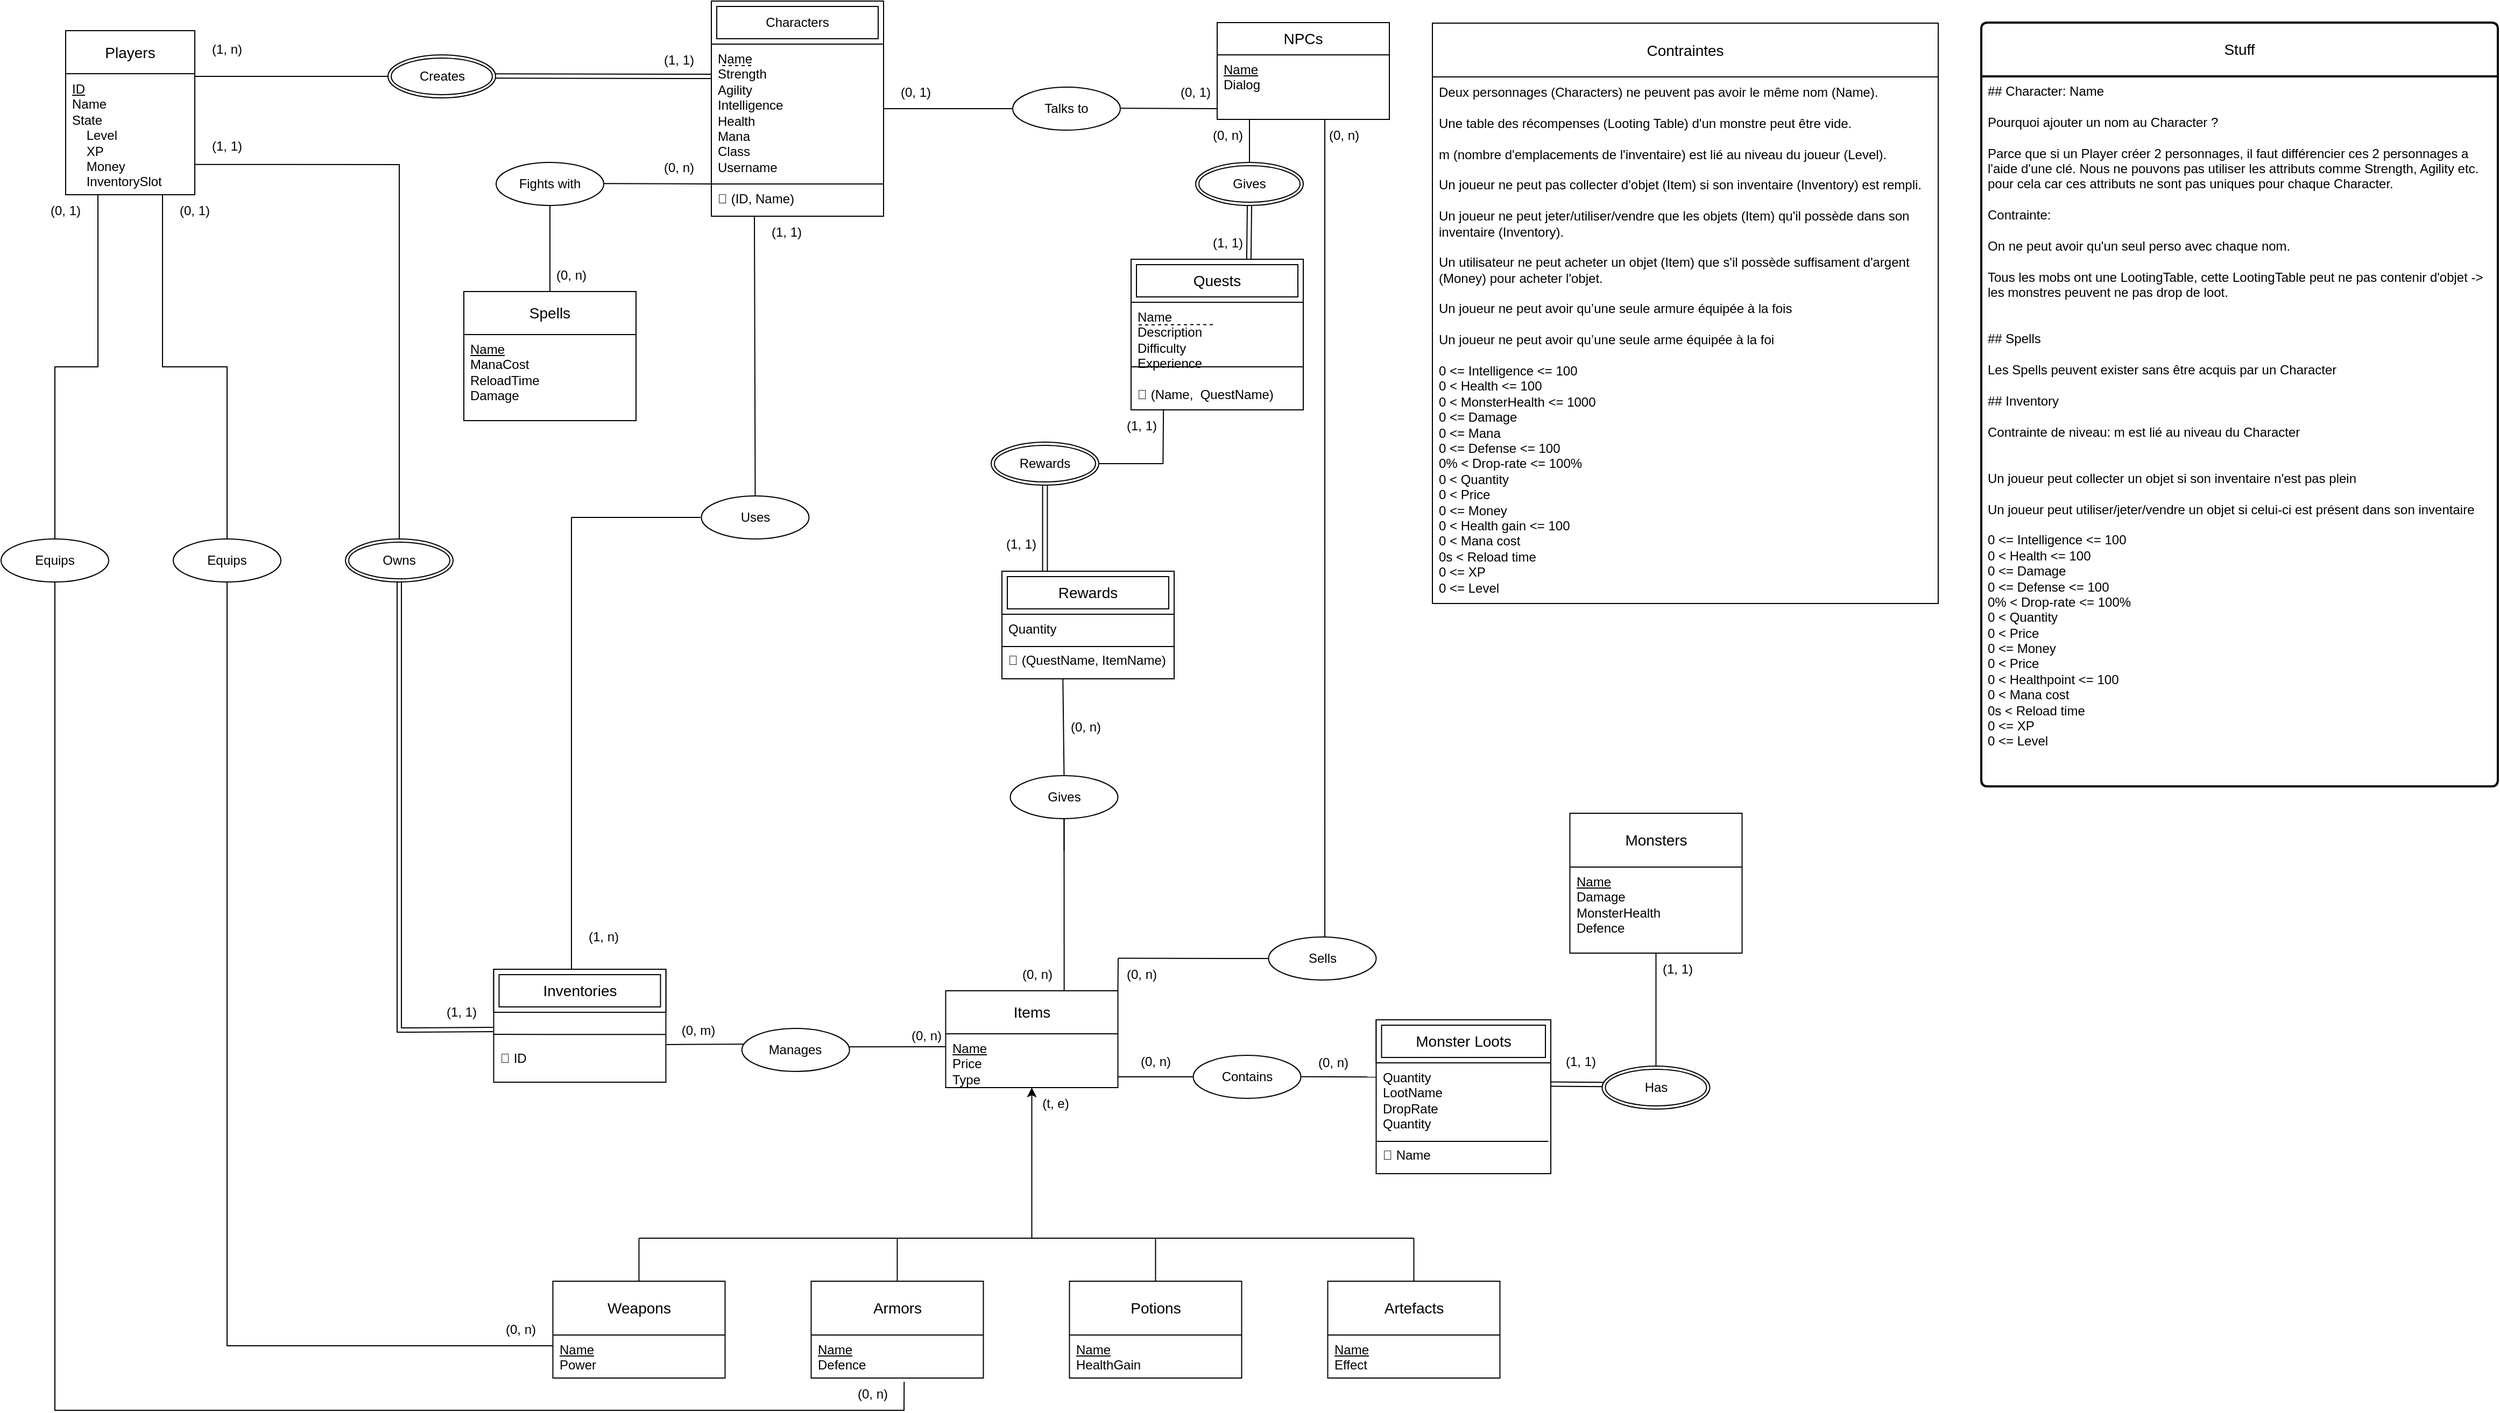 <mxfile version="27.0.6">
  <diagram name="Page-1" id="gmYhZgUs5iD5eJfG_b85">
    <mxGraphModel dx="1750" dy="423" grid="1" gridSize="10" guides="1" tooltips="1" connect="1" arrows="1" fold="1" page="1" pageScale="1" pageWidth="850" pageHeight="1100" math="0" shadow="0">
      <root>
        <mxCell id="0" />
        <mxCell id="1" parent="0" />
        <mxCell id="PnlVqJtPfhtR3vDDbLsD-97" value="" style="swimlane;childLayout=stackLayout;horizontal=1;startSize=0;horizontalStack=0;rounded=0;fontSize=14;fontStyle=0;strokeWidth=1;resizeParent=0;resizeLast=1;shadow=0;dashed=0;align=center;arcSize=4;whiteSpace=wrap;html=1;labelBackgroundColor=none;" parent="1" vertex="1">
          <mxGeometry x="210" y="260" width="160" height="140" as="geometry" />
        </mxCell>
        <mxCell id="RgGpu6aQiDU8sXOfKO7h-6" value="&lt;span style=&quot;font-size: 14px;&quot;&gt;Quests&lt;/span&gt;" style="shape=ext;margin=3;double=1;whiteSpace=wrap;html=1;align=center;labelBackgroundColor=none;" parent="PnlVqJtPfhtR3vDDbLsD-97" vertex="1">
          <mxGeometry width="160" height="40" as="geometry" />
        </mxCell>
        <mxCell id="T0GjzuPxUQXK1XWp5vqH-103" value="" style="endArrow=none;html=1;rounded=0;labelBackgroundColor=none;fontColor=default;" parent="PnlVqJtPfhtR3vDDbLsD-97" edge="1">
          <mxGeometry width="50" height="50" relative="1" as="geometry">
            <mxPoint x="160" y="100" as="sourcePoint" />
            <mxPoint y="100" as="targetPoint" />
          </mxGeometry>
        </mxCell>
        <mxCell id="5OklQFgsDR4nSBkf5qA2-148" value="" style="endArrow=none;dashed=1;html=1;rounded=0;" parent="PnlVqJtPfhtR3vDDbLsD-97" edge="1">
          <mxGeometry width="50" height="50" relative="1" as="geometry">
            <mxPoint x="76" y="60.72" as="sourcePoint" />
            <mxPoint x="6" y="61" as="targetPoint" />
          </mxGeometry>
        </mxCell>
        <mxCell id="PnlVqJtPfhtR3vDDbLsD-98" value="Name&lt;br&gt;&lt;div&gt;Description&lt;/div&gt;&lt;div&gt;Difficulty&lt;/div&gt;&lt;div&gt;Experience&lt;/div&gt;&lt;div&gt;&lt;br&gt;&lt;/div&gt;&lt;div&gt;🔑 (Name,&amp;nbsp; Quest&lt;span style=&quot;background-color: transparent; color: light-dark(rgb(0, 0, 0), rgb(255, 255, 255));&quot;&gt;Name)&lt;/span&gt;&lt;/div&gt;" style="align=left;strokeColor=none;fillColor=none;spacingLeft=4;fontSize=12;verticalAlign=top;resizable=0;rotatable=0;part=1;html=1;labelBackgroundColor=none;" parent="PnlVqJtPfhtR3vDDbLsD-97" vertex="1">
          <mxGeometry y="40" width="160" height="100" as="geometry" />
        </mxCell>
        <mxCell id="PnlVqJtPfhtR3vDDbLsD-72" value="Players" style="swimlane;childLayout=stackLayout;horizontal=1;startSize=40;horizontalStack=0;rounded=0;fontSize=14;fontStyle=0;strokeWidth=1;resizeParent=0;resizeLast=1;shadow=0;dashed=0;align=center;arcSize=4;whiteSpace=wrap;html=1;labelBackgroundColor=none;" parent="1" vertex="1">
          <mxGeometry x="-780" y="47.5" width="120" height="152.5" as="geometry" />
        </mxCell>
        <mxCell id="PnlVqJtPfhtR3vDDbLsD-73" value="&lt;u&gt;ID&lt;/u&gt;&lt;div&gt;Name&lt;/div&gt;&lt;div&gt;State&lt;/div&gt;&lt;div&gt;&amp;nbsp;&amp;nbsp;&amp;nbsp; Level&lt;br&gt;&lt;/div&gt;&lt;div&gt;&amp;nbsp;&amp;nbsp;&amp;nbsp; XP&lt;/div&gt;&lt;div&gt;&amp;nbsp;&amp;nbsp;&amp;nbsp; M&lt;span style=&quot;background-color: transparent; color: light-dark(rgb(0, 0, 0), rgb(255, 255, 255));&quot;&gt;oney&lt;/span&gt;&lt;/div&gt;&lt;div&gt;&lt;span style=&quot;background-color: transparent;&quot;&gt;&amp;nbsp; &amp;nbsp; InventorySlot&lt;/span&gt;&lt;/div&gt;" style="align=left;strokeColor=none;fillColor=none;spacingLeft=4;fontSize=12;verticalAlign=top;resizable=0;rotatable=0;part=1;html=1;labelBackgroundColor=none;" parent="PnlVqJtPfhtR3vDDbLsD-72" vertex="1">
          <mxGeometry y="40" width="120" height="112.5" as="geometry" />
        </mxCell>
        <mxCell id="PnlVqJtPfhtR3vDDbLsD-74" value="" style="swimlane;childLayout=stackLayout;horizontal=1;startSize=0;horizontalStack=0;rounded=1;fontSize=14;fontStyle=0;strokeWidth=1;resizeParent=0;resizeLast=1;shadow=0;dashed=0;align=center;arcSize=4;whiteSpace=wrap;html=1;labelBackgroundColor=none;" parent="1" vertex="1">
          <mxGeometry x="-180" y="20" width="160" height="200" as="geometry">
            <mxRectangle x="-180" y="40" width="130" height="50" as="alternateBounds" />
          </mxGeometry>
        </mxCell>
        <mxCell id="T0GjzuPxUQXK1XWp5vqH-15" value="Characters" style="shape=ext;margin=3;double=1;whiteSpace=wrap;html=1;align=center;strokeWidth=1;labelBackgroundColor=none;" parent="PnlVqJtPfhtR3vDDbLsD-74" vertex="1">
          <mxGeometry width="160" height="40" as="geometry" />
        </mxCell>
        <mxCell id="5OklQFgsDR4nSBkf5qA2-137" value="" style="endArrow=none;dashed=1;html=1;rounded=0;" parent="PnlVqJtPfhtR3vDDbLsD-74" edge="1">
          <mxGeometry width="50" height="50" relative="1" as="geometry">
            <mxPoint x="10" y="60" as="sourcePoint" />
            <mxPoint x="40" y="60" as="targetPoint" />
          </mxGeometry>
        </mxCell>
        <mxCell id="PnlVqJtPfhtR3vDDbLsD-75" value="&lt;div&gt;&lt;span&gt;Name&lt;/span&gt;&lt;/div&gt;Strength&lt;div&gt;Agility&lt;/div&gt;&lt;div&gt;Intelligence&lt;/div&gt;&lt;div&gt;Health&lt;/div&gt;&lt;div&gt;Mana&lt;/div&gt;&lt;div&gt;Class&lt;/div&gt;&lt;div&gt;Username&lt;/div&gt;&lt;div&gt;&lt;br&gt;&lt;/div&gt;&lt;div&gt;🔑 (ID, Name)&lt;/div&gt;" style="align=left;strokeColor=none;fillColor=none;spacingLeft=4;fontSize=12;verticalAlign=top;resizable=0;rotatable=0;part=1;html=1;labelBackgroundColor=none;" parent="PnlVqJtPfhtR3vDDbLsD-74" vertex="1">
          <mxGeometry y="40" width="160" height="160" as="geometry" />
        </mxCell>
        <mxCell id="T0GjzuPxUQXK1XWp5vqH-31" value="" style="endArrow=none;html=1;rounded=0;labelBackgroundColor=none;fontColor=default;" parent="PnlVqJtPfhtR3vDDbLsD-74" edge="1">
          <mxGeometry width="50" height="50" relative="1" as="geometry">
            <mxPoint x="160" y="170" as="sourcePoint" />
            <mxPoint y="170" as="targetPoint" />
            <Array as="points">
              <mxPoint x="80" y="170" />
            </Array>
          </mxGeometry>
        </mxCell>
        <mxCell id="PnlVqJtPfhtR3vDDbLsD-76" value="Items" style="swimlane;childLayout=stackLayout;horizontal=1;startSize=40;horizontalStack=0;rounded=0;fontSize=14;fontStyle=0;strokeWidth=1;resizeParent=0;resizeLast=1;shadow=0;dashed=0;align=center;arcSize=4;whiteSpace=wrap;html=1;labelBackgroundColor=none;" parent="1" vertex="1">
          <mxGeometry x="37.74" y="940" width="160" height="90" as="geometry" />
        </mxCell>
        <mxCell id="PnlVqJtPfhtR3vDDbLsD-77" value="&lt;u&gt;Name&lt;/u&gt;&lt;br&gt;&lt;div&gt;Price&lt;/div&gt;&lt;div&gt;Type&lt;/div&gt;" style="align=left;strokeColor=none;fillColor=none;spacingLeft=4;fontSize=12;verticalAlign=top;resizable=0;rotatable=0;part=1;html=1;labelBackgroundColor=none;" parent="PnlVqJtPfhtR3vDDbLsD-76" vertex="1">
          <mxGeometry y="40" width="160" height="50" as="geometry" />
        </mxCell>
        <mxCell id="PnlVqJtPfhtR3vDDbLsD-78" value="Weapons" style="swimlane;childLayout=stackLayout;horizontal=1;startSize=50;horizontalStack=0;rounded=0;fontSize=14;fontStyle=0;strokeWidth=1;resizeParent=0;resizeLast=1;shadow=0;dashed=0;align=center;arcSize=4;whiteSpace=wrap;html=1;labelBackgroundColor=none;" parent="1" vertex="1">
          <mxGeometry x="-327.26" y="1210" width="160" height="90" as="geometry" />
        </mxCell>
        <mxCell id="PnlVqJtPfhtR3vDDbLsD-79" value="&lt;div&gt;&lt;u&gt;Name&lt;/u&gt;&lt;/div&gt;Power" style="align=left;strokeColor=none;fillColor=none;spacingLeft=4;fontSize=12;verticalAlign=top;resizable=0;rotatable=0;part=1;html=1;labelBackgroundColor=none;" parent="PnlVqJtPfhtR3vDDbLsD-78" vertex="1">
          <mxGeometry y="50" width="160" height="40" as="geometry" />
        </mxCell>
        <mxCell id="PnlVqJtPfhtR3vDDbLsD-80" value="Armors" style="swimlane;childLayout=stackLayout;horizontal=1;startSize=50;horizontalStack=0;rounded=0;fontSize=14;fontStyle=0;strokeWidth=1;resizeParent=0;resizeLast=1;shadow=0;dashed=0;align=center;arcSize=4;whiteSpace=wrap;html=1;labelBackgroundColor=none;" parent="1" vertex="1">
          <mxGeometry x="-87.26" y="1210" width="160" height="90" as="geometry" />
        </mxCell>
        <mxCell id="PnlVqJtPfhtR3vDDbLsD-81" value="&lt;div&gt;&lt;u&gt;Name&lt;/u&gt;&lt;/div&gt;Defence" style="align=left;strokeColor=none;fillColor=none;spacingLeft=4;fontSize=12;verticalAlign=top;resizable=0;rotatable=0;part=1;html=1;labelBackgroundColor=none;" parent="PnlVqJtPfhtR3vDDbLsD-80" vertex="1">
          <mxGeometry y="50" width="160" height="40" as="geometry" />
        </mxCell>
        <mxCell id="PnlVqJtPfhtR3vDDbLsD-82" value="Potions" style="swimlane;childLayout=stackLayout;horizontal=1;startSize=50;horizontalStack=0;rounded=0;fontSize=14;fontStyle=0;strokeWidth=1;resizeParent=0;resizeLast=1;shadow=0;dashed=0;align=center;arcSize=4;whiteSpace=wrap;html=1;labelBackgroundColor=none;" parent="1" vertex="1">
          <mxGeometry x="152.74" y="1210" width="160" height="90" as="geometry" />
        </mxCell>
        <mxCell id="PnlVqJtPfhtR3vDDbLsD-83" value="&lt;div&gt;&lt;u&gt;Name&lt;/u&gt;&lt;/div&gt;&lt;div&gt;HealthGain&lt;/div&gt;" style="align=left;strokeColor=none;fillColor=none;spacingLeft=4;fontSize=12;verticalAlign=top;resizable=0;rotatable=0;part=1;html=1;labelBackgroundColor=none;" parent="PnlVqJtPfhtR3vDDbLsD-82" vertex="1">
          <mxGeometry y="50" width="160" height="40" as="geometry" />
        </mxCell>
        <mxCell id="PnlVqJtPfhtR3vDDbLsD-84" value="Artefacts" style="swimlane;childLayout=stackLayout;horizontal=1;startSize=50;horizontalStack=0;rounded=0;fontSize=14;fontStyle=0;strokeWidth=1;resizeParent=0;resizeLast=1;shadow=0;dashed=0;align=center;arcSize=4;whiteSpace=wrap;html=1;labelBackgroundColor=none;" parent="1" vertex="1">
          <mxGeometry x="392.74" y="1210" width="160" height="90" as="geometry" />
        </mxCell>
        <mxCell id="PnlVqJtPfhtR3vDDbLsD-85" value="&lt;div&gt;&lt;u&gt;Name&lt;/u&gt;&lt;/div&gt;Effect" style="align=left;strokeColor=none;fillColor=none;spacingLeft=4;fontSize=12;verticalAlign=top;resizable=0;rotatable=0;part=1;html=1;labelBackgroundColor=none;" parent="PnlVqJtPfhtR3vDDbLsD-84" vertex="1">
          <mxGeometry y="50" width="160" height="40" as="geometry" />
        </mxCell>
        <mxCell id="PnlVqJtPfhtR3vDDbLsD-86" value="" style="endArrow=none;html=1;rounded=0;exitX=0.5;exitY=0;exitDx=0;exitDy=0;labelBackgroundColor=none;fontColor=default;" parent="1" source="PnlVqJtPfhtR3vDDbLsD-80" edge="1">
          <mxGeometry width="50" height="50" relative="1" as="geometry">
            <mxPoint x="-47.26" y="1190" as="sourcePoint" />
            <mxPoint x="-7.26" y="1170" as="targetPoint" />
          </mxGeometry>
        </mxCell>
        <mxCell id="PnlVqJtPfhtR3vDDbLsD-87" value="" style="endArrow=none;html=1;rounded=0;exitX=0.5;exitY=0;exitDx=0;exitDy=0;labelBackgroundColor=none;fontColor=default;" parent="1" source="PnlVqJtPfhtR3vDDbLsD-82" edge="1">
          <mxGeometry width="50" height="50" relative="1" as="geometry">
            <mxPoint x="212.74" y="1130" as="sourcePoint" />
            <mxPoint x="232.74" y="1170" as="targetPoint" />
          </mxGeometry>
        </mxCell>
        <mxCell id="PnlVqJtPfhtR3vDDbLsD-88" value="" style="endArrow=none;html=1;rounded=0;exitX=0.5;exitY=0;exitDx=0;exitDy=0;labelBackgroundColor=none;fontColor=default;" parent="1" source="PnlVqJtPfhtR3vDDbLsD-84" edge="1">
          <mxGeometry width="50" height="50" relative="1" as="geometry">
            <mxPoint x="212.74" y="1130" as="sourcePoint" />
            <mxPoint x="472.74" y="1170" as="targetPoint" />
          </mxGeometry>
        </mxCell>
        <mxCell id="PnlVqJtPfhtR3vDDbLsD-89" value="" style="endArrow=none;html=1;rounded=0;exitX=0.5;exitY=0;exitDx=0;exitDy=0;labelBackgroundColor=none;fontColor=default;" parent="1" source="PnlVqJtPfhtR3vDDbLsD-78" edge="1">
          <mxGeometry width="50" height="50" relative="1" as="geometry">
            <mxPoint x="212.74" y="1130" as="sourcePoint" />
            <mxPoint x="-247.26" y="1170" as="targetPoint" />
          </mxGeometry>
        </mxCell>
        <mxCell id="PnlVqJtPfhtR3vDDbLsD-90" value="" style="endArrow=none;html=1;rounded=0;labelBackgroundColor=none;fontColor=default;" parent="1" edge="1">
          <mxGeometry width="50" height="50" relative="1" as="geometry">
            <mxPoint x="-247.26" y="1170" as="sourcePoint" />
            <mxPoint x="472.74" y="1170" as="targetPoint" />
          </mxGeometry>
        </mxCell>
        <mxCell id="PnlVqJtPfhtR3vDDbLsD-91" value="" style="endArrow=classic;html=1;rounded=0;endFill=1;labelBackgroundColor=none;fontColor=default;entryX=0.5;entryY=1;entryDx=0;entryDy=0;" parent="1" target="PnlVqJtPfhtR3vDDbLsD-77" edge="1">
          <mxGeometry width="50" height="50" relative="1" as="geometry">
            <mxPoint x="117.74" y="1170" as="sourcePoint" />
            <mxPoint x="112.74" y="1070" as="targetPoint" />
          </mxGeometry>
        </mxCell>
        <mxCell id="PnlVqJtPfhtR3vDDbLsD-92" value="(t, e)" style="text;html=1;align=center;verticalAlign=middle;whiteSpace=wrap;rounded=0;labelBackgroundColor=none;" parent="1" vertex="1">
          <mxGeometry x="110" y="1030" width="60" height="30" as="geometry" />
        </mxCell>
        <mxCell id="PnlVqJtPfhtR3vDDbLsD-93" value="&lt;div&gt;Monsters&lt;/div&gt;" style="swimlane;childLayout=stackLayout;horizontal=1;startSize=50;horizontalStack=0;rounded=0;fontSize=14;fontStyle=0;strokeWidth=1;resizeParent=0;resizeLast=1;shadow=0;dashed=0;align=center;arcSize=4;whiteSpace=wrap;html=1;labelBackgroundColor=none;" parent="1" vertex="1">
          <mxGeometry x="617.74" y="775" width="160" height="130" as="geometry" />
        </mxCell>
        <mxCell id="PnlVqJtPfhtR3vDDbLsD-94" value="&lt;div&gt;&lt;u&gt;Name&lt;/u&gt;&lt;/div&gt;Damage&lt;div&gt;MonsterHealth&lt;/div&gt;&lt;div&gt;Defence&lt;/div&gt;" style="align=left;strokeColor=none;fillColor=none;spacingLeft=4;fontSize=12;verticalAlign=top;resizable=0;rotatable=0;part=1;html=1;labelBackgroundColor=none;" parent="PnlVqJtPfhtR3vDDbLsD-93" vertex="1">
          <mxGeometry y="50" width="160" height="80" as="geometry" />
        </mxCell>
        <mxCell id="PnlVqJtPfhtR3vDDbLsD-95" value="" style="swimlane;childLayout=stackLayout;horizontal=1;startSize=0;horizontalStack=0;rounded=0;fontSize=14;fontStyle=0;strokeWidth=1;resizeParent=0;resizeLast=1;shadow=0;dashed=0;align=center;arcSize=4;whiteSpace=wrap;html=1;labelBackgroundColor=none;" parent="1" vertex="1">
          <mxGeometry x="437.74" y="967" width="162.26" height="143" as="geometry" />
        </mxCell>
        <mxCell id="T0GjzuPxUQXK1XWp5vqH-45" value="&lt;span style=&quot;font-size: 14px;&quot;&gt;Monster Loots&lt;/span&gt;" style="shape=ext;margin=3;double=1;whiteSpace=wrap;html=1;align=center;labelBackgroundColor=none;" parent="PnlVqJtPfhtR3vDDbLsD-95" vertex="1">
          <mxGeometry width="162.26" height="40" as="geometry" />
        </mxCell>
        <mxCell id="PnlVqJtPfhtR3vDDbLsD-96" value="&lt;div&gt;&lt;span style=&quot;background-color: transparent; color: light-dark(rgb(0, 0, 0), rgb(255, 255, 255));&quot;&gt;Quantity&lt;/span&gt;&lt;/div&gt;&lt;div&gt;&lt;span style=&quot;background-color: transparent; color: light-dark(rgb(0, 0, 0), rgb(255, 255, 255));&quot;&gt;LootName&lt;/span&gt;&lt;/div&gt;&lt;div&gt;DropRate&lt;/div&gt;&lt;div&gt;Quantity&lt;/div&gt;&lt;div&gt;&lt;br&gt;&lt;/div&gt;&lt;div&gt;&lt;div&gt;🔑 Name&lt;/div&gt;&lt;div&gt;&lt;br&gt;&lt;/div&gt;&lt;/div&gt;" style="align=left;strokeColor=none;fillColor=none;spacingLeft=4;fontSize=12;verticalAlign=top;resizable=0;rotatable=0;part=1;html=1;strokeWidth=1;labelBackgroundColor=none;" parent="PnlVqJtPfhtR3vDDbLsD-95" vertex="1">
          <mxGeometry y="40" width="162.26" height="103" as="geometry" />
        </mxCell>
        <mxCell id="T0GjzuPxUQXK1XWp5vqH-49" value="" style="endArrow=none;html=1;rounded=0;exitX=0;exitY=0.5;exitDx=0;exitDy=0;entryX=1;entryY=0.5;entryDx=0;entryDy=0;labelBackgroundColor=none;fontColor=default;" parent="PnlVqJtPfhtR3vDDbLsD-95" edge="1">
          <mxGeometry width="50" height="50" relative="1" as="geometry">
            <mxPoint y="113" as="sourcePoint" />
            <mxPoint x="160" y="113" as="targetPoint" />
          </mxGeometry>
        </mxCell>
        <mxCell id="PnlVqJtPfhtR3vDDbLsD-99" value="&lt;div&gt;Spells&lt;/div&gt;" style="swimlane;childLayout=stackLayout;horizontal=1;startSize=40;horizontalStack=0;rounded=0;fontSize=14;fontStyle=0;strokeWidth=1;resizeParent=0;resizeLast=1;shadow=0;dashed=0;align=center;arcSize=6;whiteSpace=wrap;html=1;labelBackgroundColor=none;" parent="1" vertex="1">
          <mxGeometry x="-410" y="290" width="160" height="120" as="geometry" />
        </mxCell>
        <mxCell id="PnlVqJtPfhtR3vDDbLsD-100" value="&lt;div&gt;&lt;u&gt;Name&lt;/u&gt;&lt;/div&gt;ManaCost&lt;div&gt;ReloadTime&lt;/div&gt;&lt;div&gt;Damage&lt;/div&gt;" style="align=left;strokeColor=none;fillColor=none;spacingLeft=4;fontSize=12;verticalAlign=top;resizable=0;rotatable=0;part=1;html=1;labelBackgroundColor=none;" parent="PnlVqJtPfhtR3vDDbLsD-99" vertex="1">
          <mxGeometry y="40" width="160" height="80" as="geometry" />
        </mxCell>
        <mxCell id="PnlVqJtPfhtR3vDDbLsD-101" value="NPCs" style="swimlane;childLayout=stackLayout;horizontal=1;startSize=30;horizontalStack=0;rounded=0;fontSize=14;fontStyle=0;strokeWidth=1;resizeParent=0;resizeLast=1;shadow=0;dashed=0;align=center;arcSize=4;whiteSpace=wrap;html=1;labelBackgroundColor=none;" parent="1" vertex="1">
          <mxGeometry x="290" y="40" width="160" height="90" as="geometry" />
        </mxCell>
        <mxCell id="PnlVqJtPfhtR3vDDbLsD-102" value="&lt;div&gt;&lt;u&gt;Name&lt;/u&gt;&lt;/div&gt;&lt;div&gt;Dialog&lt;/div&gt;" style="align=left;strokeColor=none;fillColor=none;spacingLeft=4;fontSize=12;verticalAlign=top;resizable=0;rotatable=0;part=1;html=1;labelBackgroundColor=none;" parent="PnlVqJtPfhtR3vDDbLsD-101" vertex="1">
          <mxGeometry y="30" width="160" height="60" as="geometry" />
        </mxCell>
        <mxCell id="PnlVqJtPfhtR3vDDbLsD-105" value="&lt;div&gt;(1, n)&lt;/div&gt;" style="text;html=1;align=center;verticalAlign=middle;whiteSpace=wrap;rounded=0;labelBackgroundColor=none;" parent="1" vertex="1">
          <mxGeometry x="-660" y="50" width="60" height="30" as="geometry" />
        </mxCell>
        <mxCell id="PnlVqJtPfhtR3vDDbLsD-106" value="(1, 1)" style="text;html=1;align=center;verticalAlign=middle;whiteSpace=wrap;rounded=0;labelBackgroundColor=none;" parent="1" vertex="1">
          <mxGeometry x="-240" y="60" width="60" height="30" as="geometry" />
        </mxCell>
        <mxCell id="PnlVqJtPfhtR3vDDbLsD-112" value="Sells" style="ellipse;whiteSpace=wrap;html=1;align=center;labelBackgroundColor=none;" parent="1" vertex="1">
          <mxGeometry x="337.74" y="890" width="100" height="40" as="geometry" />
        </mxCell>
        <mxCell id="PnlVqJtPfhtR3vDDbLsD-113" value="" style="endArrow=none;html=1;rounded=0;labelBackgroundColor=none;fontColor=default;exitX=0.523;exitY=0;exitDx=0;exitDy=0;exitPerimeter=0;" parent="1" source="PnlVqJtPfhtR3vDDbLsD-112" edge="1">
          <mxGeometry width="50" height="50" relative="1" as="geometry">
            <mxPoint x="390" y="880" as="sourcePoint" />
            <mxPoint x="390" y="130" as="targetPoint" />
          </mxGeometry>
        </mxCell>
        <mxCell id="PnlVqJtPfhtR3vDDbLsD-114" value="" style="endArrow=none;html=1;rounded=0;exitX=0;exitY=0.5;exitDx=0;exitDy=0;labelBackgroundColor=none;fontColor=default;entryX=0.132;entryY=-0.007;entryDx=0;entryDy=0;entryPerimeter=0;" parent="1" source="PnlVqJtPfhtR3vDDbLsD-112" target="PnlVqJtPfhtR3vDDbLsD-117" edge="1">
          <mxGeometry width="50" height="50" relative="1" as="geometry">
            <mxPoint x="-12.26" y="700" as="sourcePoint" />
            <mxPoint x="200" y="910" as="targetPoint" />
          </mxGeometry>
        </mxCell>
        <mxCell id="PnlVqJtPfhtR3vDDbLsD-116" value="(0, n)" style="text;html=1;align=center;verticalAlign=middle;whiteSpace=wrap;rounded=0;labelBackgroundColor=none;" parent="1" vertex="1">
          <mxGeometry x="377.74" y="130" width="60" height="30" as="geometry" />
        </mxCell>
        <mxCell id="PnlVqJtPfhtR3vDDbLsD-117" value="(0, n)" style="text;html=1;align=center;verticalAlign=middle;whiteSpace=wrap;rounded=0;labelBackgroundColor=none;rotation=0;" parent="1" vertex="1">
          <mxGeometry x="190" y="910" width="60" height="30" as="geometry" />
        </mxCell>
        <mxCell id="PnlVqJtPfhtR3vDDbLsD-118" value="Talks to" style="ellipse;whiteSpace=wrap;html=1;align=center;labelBackgroundColor=none;" parent="1" vertex="1">
          <mxGeometry x="100" y="100" width="100" height="40" as="geometry" />
        </mxCell>
        <mxCell id="PnlVqJtPfhtR3vDDbLsD-119" value="" style="endArrow=none;html=1;rounded=0;entryX=0;entryY=0.5;entryDx=0;entryDy=0;labelBackgroundColor=none;fontColor=default;" parent="1" target="PnlVqJtPfhtR3vDDbLsD-118" edge="1">
          <mxGeometry width="50" height="50" relative="1" as="geometry">
            <mxPoint x="-20" y="120" as="sourcePoint" />
            <mxPoint x="40" y="350" as="targetPoint" />
          </mxGeometry>
        </mxCell>
        <mxCell id="PnlVqJtPfhtR3vDDbLsD-120" value="" style="endArrow=none;html=1;rounded=0;exitX=1;exitY=0.5;exitDx=0;exitDy=0;labelBackgroundColor=none;fontColor=default;" parent="1" edge="1">
          <mxGeometry width="50" height="50" relative="1" as="geometry">
            <mxPoint x="200" y="119.6" as="sourcePoint" />
            <mxPoint x="290" y="120" as="targetPoint" />
          </mxGeometry>
        </mxCell>
        <mxCell id="PnlVqJtPfhtR3vDDbLsD-121" value="(0, 1)" style="text;html=1;align=center;verticalAlign=middle;whiteSpace=wrap;rounded=0;labelBackgroundColor=none;" parent="1" vertex="1">
          <mxGeometry x="-20" y="90" width="60" height="30" as="geometry" />
        </mxCell>
        <mxCell id="PnlVqJtPfhtR3vDDbLsD-122" value="(0, 1)" style="text;html=1;align=center;verticalAlign=middle;whiteSpace=wrap;rounded=0;labelBackgroundColor=none;" parent="1" vertex="1">
          <mxGeometry x="240" y="90" width="60" height="30" as="geometry" />
        </mxCell>
        <mxCell id="PnlVqJtPfhtR3vDDbLsD-125" value="(0, n)" style="text;html=1;align=center;verticalAlign=middle;whiteSpace=wrap;rounded=0;labelBackgroundColor=none;" parent="1" vertex="1">
          <mxGeometry x="270" y="130" width="60" height="30" as="geometry" />
        </mxCell>
        <mxCell id="PnlVqJtPfhtR3vDDbLsD-128" value="Fights with" style="ellipse;whiteSpace=wrap;html=1;align=center;labelBackgroundColor=none;" parent="1" vertex="1">
          <mxGeometry x="-380" y="170" width="100" height="40" as="geometry" />
        </mxCell>
        <mxCell id="PnlVqJtPfhtR3vDDbLsD-129" value="" style="endArrow=none;html=1;rounded=0;exitX=0.5;exitY=0;exitDx=0;exitDy=0;entryX=0.5;entryY=1;entryDx=0;entryDy=0;labelBackgroundColor=none;fontColor=default;" parent="1" source="PnlVqJtPfhtR3vDDbLsD-99" target="PnlVqJtPfhtR3vDDbLsD-128" edge="1">
          <mxGeometry width="50" height="50" relative="1" as="geometry">
            <mxPoint x="50.48" y="420" as="sourcePoint" />
            <mxPoint x="100.48" y="370" as="targetPoint" />
          </mxGeometry>
        </mxCell>
        <mxCell id="PnlVqJtPfhtR3vDDbLsD-132" value="(1, 1)" style="text;html=1;align=center;verticalAlign=middle;whiteSpace=wrap;rounded=0;labelBackgroundColor=none;" parent="1" vertex="1">
          <mxGeometry x="-442.26" y="945" width="60" height="30" as="geometry" />
        </mxCell>
        <mxCell id="PnlVqJtPfhtR3vDDbLsD-133" value="(0, n)" style="text;html=1;align=center;verticalAlign=middle;whiteSpace=wrap;rounded=0;labelBackgroundColor=none;" parent="1" vertex="1">
          <mxGeometry x="-340" y="260" width="60" height="30" as="geometry" />
        </mxCell>
        <mxCell id="PnlVqJtPfhtR3vDDbLsD-135" value="" style="swimlane;childLayout=stackLayout;horizontal=1;startSize=0;horizontalStack=0;rounded=1;fontSize=14;fontStyle=0;strokeWidth=1;resizeParent=0;resizeLast=1;shadow=0;dashed=0;align=center;arcSize=4;whiteSpace=wrap;html=1;labelBackgroundColor=none;" parent="1" vertex="1">
          <mxGeometry x="90" y="550" width="160" height="100" as="geometry" />
        </mxCell>
        <mxCell id="T0GjzuPxUQXK1XWp5vqH-54" value="&lt;span style=&quot;font-size: 14px;&quot;&gt;Rewards&lt;/span&gt;" style="shape=ext;margin=3;double=1;whiteSpace=wrap;html=1;align=center;labelBackgroundColor=none;" parent="PnlVqJtPfhtR3vDDbLsD-135" vertex="1">
          <mxGeometry width="160" height="40" as="geometry" />
        </mxCell>
        <mxCell id="T0GjzuPxUQXK1XWp5vqH-104" value="" style="endArrow=none;html=1;rounded=0;labelBackgroundColor=none;fontColor=default;" parent="PnlVqJtPfhtR3vDDbLsD-135" edge="1">
          <mxGeometry width="50" height="50" relative="1" as="geometry">
            <mxPoint x="160" y="70" as="sourcePoint" />
            <mxPoint y="70" as="targetPoint" />
            <Array as="points">
              <mxPoint x="70" y="70" />
            </Array>
          </mxGeometry>
        </mxCell>
        <mxCell id="PnlVqJtPfhtR3vDDbLsD-136" value="&lt;div&gt;Quantity&lt;/div&gt;&lt;div&gt;&lt;br&gt;&lt;/div&gt;&lt;div&gt;🔑 (Quest&lt;span style=&quot;color: light-dark(rgb(0, 0, 0), rgb(255, 255, 255)); background-color: transparent;&quot;&gt;Name, ItemName)&lt;/span&gt;&lt;/div&gt;" style="align=left;strokeColor=none;fillColor=none;spacingLeft=4;fontSize=12;verticalAlign=top;resizable=0;rotatable=0;part=1;html=1;labelBackgroundColor=none;" parent="PnlVqJtPfhtR3vDDbLsD-135" vertex="1">
          <mxGeometry y="40" width="160" height="60" as="geometry" />
        </mxCell>
        <mxCell id="PnlVqJtPfhtR3vDDbLsD-137" value="Gives" style="ellipse;whiteSpace=wrap;html=1;align=center;labelBackgroundColor=none;" parent="1" vertex="1">
          <mxGeometry x="97.74" y="740" width="100" height="40" as="geometry" />
        </mxCell>
        <mxCell id="PnlVqJtPfhtR3vDDbLsD-140" value="" style="endArrow=none;html=1;rounded=0;labelBackgroundColor=none;fontColor=default;" parent="1" edge="1">
          <mxGeometry width="50" height="50" relative="1" as="geometry">
            <mxPoint x="147.74" y="810" as="sourcePoint" />
            <mxPoint x="147.74" y="780" as="targetPoint" />
          </mxGeometry>
        </mxCell>
        <mxCell id="PnlVqJtPfhtR3vDDbLsD-141" value="(0, n)" style="text;html=1;align=center;verticalAlign=middle;whiteSpace=wrap;rounded=0;labelBackgroundColor=none;" parent="1" vertex="1">
          <mxGeometry x="92.74" y="910" width="60" height="30" as="geometry" />
        </mxCell>
        <mxCell id="PnlVqJtPfhtR3vDDbLsD-142" value="(0, n)" style="text;html=1;align=center;verticalAlign=middle;whiteSpace=wrap;rounded=0;labelBackgroundColor=none;" parent="1" vertex="1">
          <mxGeometry x="137.74" y="680" width="60" height="30" as="geometry" />
        </mxCell>
        <mxCell id="T0GjzuPxUQXK1XWp5vqH-6" value="Stuff" style="swimlane;childLayout=stackLayout;horizontal=1;startSize=50;horizontalStack=0;rounded=1;fontSize=14;fontStyle=0;strokeWidth=2;resizeParent=0;resizeLast=1;shadow=0;dashed=0;align=center;arcSize=4;whiteSpace=wrap;html=1;labelBackgroundColor=none;" parent="1" vertex="1">
          <mxGeometry x="1000" y="40" width="480" height="710" as="geometry" />
        </mxCell>
        <mxCell id="T0GjzuPxUQXK1XWp5vqH-7" value="## Character: Name&lt;br&gt;&lt;br&gt;Pourquoi ajouter un nom au Character ? &lt;br&gt;&lt;br&gt;Parce que si un Player créer 2 personnages, il faut différencier ces 2 personnages a l&#39;aide d&#39;une clé. Nous ne pouvons pas utiliser les attributs comme Strength, Agility etc. pour cela car ces attributs ne sont pas uniques pour chaque Character.&lt;br&gt;&lt;br&gt;&lt;div&gt;Contrainte:&lt;/div&gt;&lt;div&gt;&lt;br&gt;&lt;/div&gt;&lt;div&gt;On ne peut avoir qu&#39;un seul perso avec chaque nom.&lt;/div&gt;&lt;div&gt;&lt;br&gt;&lt;/div&gt;&lt;div&gt;Tous les mobs ont une LootingTable, cette LootingTable peut ne pas contenir d&#39;objet -&amp;gt; les monstres peuvent ne pas drop de loot.&lt;/div&gt;&lt;br&gt;&lt;br&gt;&lt;div&gt;## Spells&lt;/div&gt;&lt;div&gt;&lt;br&gt;&lt;/div&gt;&lt;div&gt;Les Spells peuvent exister sans être acquis par un Character&lt;/div&gt;&lt;div&gt;&lt;br&gt;&lt;/div&gt;&lt;div&gt;## Inventory&lt;/div&gt;&lt;div&gt;&lt;br&gt;&lt;/div&gt;&lt;div&gt;Contrainte de niveau: m est lié au niveau du Character&lt;/div&gt;&lt;div&gt;&lt;br&gt;&lt;/div&gt;&lt;div&gt;&lt;div&gt;&lt;br&gt;&lt;/div&gt;&lt;div&gt;Un joueur peut collecter un objet si son inventaire n&#39;est pas plein&lt;/div&gt;&lt;div&gt;&lt;br&gt;&lt;/div&gt;&lt;div&gt;Un joueur peut utiliser/jeter/vendre un objet si celui-ci est présent dans son inventaire&lt;/div&gt;&lt;div&gt;&lt;br&gt;&lt;/div&gt;&lt;div&gt;0 &amp;lt;= Intelligence &amp;lt;= 100&lt;/div&gt;&lt;div&gt;0 &amp;lt; Health &amp;lt;= 100&lt;/div&gt;&lt;div&gt;0 &amp;lt;= Damage&lt;/div&gt;&lt;div&gt;0 &amp;lt;= Defense &amp;lt;= 100&lt;/div&gt;&lt;div&gt;0% &amp;lt; Drop-rate &amp;lt;= 100%&lt;/div&gt;&lt;div&gt;0 &amp;lt; Quantity&lt;/div&gt;&lt;div&gt;0 &amp;lt; Price&lt;/div&gt;&lt;div&gt;0 &amp;lt;= Money&lt;/div&gt;&lt;div&gt;0 &amp;lt; Price&lt;/div&gt;&lt;div&gt;0 &amp;lt; Healthpoint &amp;lt;= 100&lt;/div&gt;&lt;div&gt;0 &amp;lt; Mana cost&lt;/div&gt;&lt;div&gt;0s &amp;lt; Reload time&lt;/div&gt;&lt;div&gt;0 &amp;lt;= XP&lt;/div&gt;&lt;div&gt;0 &amp;lt;= Level&lt;/div&gt;&lt;div&gt;&lt;br&gt;&lt;/div&gt;&lt;/div&gt;" style="align=left;strokeColor=none;fillColor=none;spacingLeft=4;spacingRight=4;fontSize=12;verticalAlign=top;resizable=0;rotatable=0;part=1;html=1;whiteSpace=wrap;labelBackgroundColor=none;" parent="T0GjzuPxUQXK1XWp5vqH-6" vertex="1">
          <mxGeometry y="50" width="480" height="660" as="geometry" />
        </mxCell>
        <mxCell id="T0GjzuPxUQXK1XWp5vqH-16" value="" style="shape=link;html=1;rounded=0;entryX=1;entryY=1;entryDx=0;entryDy=0;strokeWidth=1;labelBackgroundColor=none;fontColor=default;" parent="1" target="PnlVqJtPfhtR3vDDbLsD-106" edge="1">
          <mxGeometry relative="1" as="geometry">
            <mxPoint x="-380.48" y="89.66" as="sourcePoint" />
            <mxPoint x="-220.48" y="89.66" as="targetPoint" />
          </mxGeometry>
        </mxCell>
        <mxCell id="T0GjzuPxUQXK1XWp5vqH-17" value="" style="resizable=0;html=1;whiteSpace=wrap;align=right;verticalAlign=bottom;labelBackgroundColor=none;" parent="T0GjzuPxUQXK1XWp5vqH-16" connectable="0" vertex="1">
          <mxGeometry x="1" relative="1" as="geometry" />
        </mxCell>
        <mxCell id="T0GjzuPxUQXK1XWp5vqH-18" value="Creates" style="ellipse;shape=doubleEllipse;margin=3;whiteSpace=wrap;html=1;align=center;strokeWidth=1;labelBackgroundColor=none;" parent="1" vertex="1">
          <mxGeometry x="-480.48" y="70" width="100" height="40" as="geometry" />
        </mxCell>
        <mxCell id="hF-KjkAvDpBelAWugECg-43" value="" style="shape=link;html=1;rounded=0;exitX=0.012;exitY=0.427;exitDx=0;exitDy=0;exitPerimeter=0;labelBackgroundColor=none;fontColor=default;entryX=0.996;entryY=0.192;entryDx=0;entryDy=0;entryPerimeter=0;" parent="1" source="T0GjzuPxUQXK1XWp5vqH-47" target="PnlVqJtPfhtR3vDDbLsD-96" edge="1">
          <mxGeometry width="100" relative="1" as="geometry">
            <mxPoint x="641.78" y="1022.2" as="sourcePoint" />
            <mxPoint x="591.78" y="1022" as="targetPoint" />
          </mxGeometry>
        </mxCell>
        <mxCell id="T0GjzuPxUQXK1XWp5vqH-47" value="Has" style="ellipse;shape=doubleEllipse;margin=3;whiteSpace=wrap;html=1;align=center;labelBackgroundColor=none;" parent="1" vertex="1">
          <mxGeometry x="647.74" y="1010" width="100" height="40" as="geometry" />
        </mxCell>
        <mxCell id="T0GjzuPxUQXK1XWp5vqH-50" value="(1, 1)" style="text;html=1;align=center;verticalAlign=middle;whiteSpace=wrap;rounded=0;labelBackgroundColor=none;" parent="1" vertex="1">
          <mxGeometry x="687.74" y="905" width="60" height="30" as="geometry" />
        </mxCell>
        <mxCell id="T0GjzuPxUQXK1XWp5vqH-51" value="(1, 1)" style="text;html=1;align=center;verticalAlign=middle;whiteSpace=wrap;rounded=0;labelBackgroundColor=none;" parent="1" vertex="1">
          <mxGeometry x="597.74" y="990.5" width="60" height="30" as="geometry" />
        </mxCell>
        <mxCell id="T0GjzuPxUQXK1XWp5vqH-52" value="(0, n)" style="text;html=1;align=center;verticalAlign=middle;whiteSpace=wrap;rounded=0;labelBackgroundColor=none;" parent="1" vertex="1">
          <mxGeometry x="367.74" y="992" width="60" height="30" as="geometry" />
        </mxCell>
        <mxCell id="T0GjzuPxUQXK1XWp5vqH-53" value="(0, n)" style="text;html=1;align=center;verticalAlign=middle;whiteSpace=wrap;rounded=0;labelBackgroundColor=none;" parent="1" vertex="1">
          <mxGeometry x="202.74" y="990.5" width="60" height="30" as="geometry" />
        </mxCell>
        <mxCell id="5OklQFgsDR4nSBkf5qA2-110" value="" style="shape=link;html=1;rounded=0;width=4.419;entryX=0.25;entryY=0;entryDx=0;entryDy=0;labelBackgroundColor=none;fontColor=default;exitX=0.5;exitY=1;exitDx=0;exitDy=0;" parent="1" source="5OklQFgsDR4nSBkf5qA2-112" target="T0GjzuPxUQXK1XWp5vqH-54" edge="1">
          <mxGeometry relative="1" as="geometry">
            <mxPoint x="92.74" y="510" as="sourcePoint" />
            <mxPoint x="202.74" y="510.0" as="targetPoint" />
            <Array as="points" />
          </mxGeometry>
        </mxCell>
        <mxCell id="5OklQFgsDR4nSBkf5qA2-111" value="" style="resizable=0;html=1;whiteSpace=wrap;align=right;verticalAlign=bottom;labelBackgroundColor=none;" parent="5OklQFgsDR4nSBkf5qA2-110" connectable="0" vertex="1">
          <mxGeometry x="1" relative="1" as="geometry" />
        </mxCell>
        <mxCell id="5OklQFgsDR4nSBkf5qA2-112" value="Rewards" style="ellipse;shape=doubleEllipse;margin=3;whiteSpace=wrap;html=1;align=center;labelBackgroundColor=none;" parent="1" vertex="1">
          <mxGeometry x="80" y="430.0" width="100" height="40" as="geometry" />
        </mxCell>
        <mxCell id="5OklQFgsDR4nSBkf5qA2-116" value="" style="endArrow=none;html=1;rounded=0;labelBackgroundColor=none;fontColor=default;entryX=0.188;entryY=1.001;entryDx=0;entryDy=0;entryPerimeter=0;" parent="1" target="PnlVqJtPfhtR3vDDbLsD-98" edge="1">
          <mxGeometry width="50" height="50" relative="1" as="geometry">
            <mxPoint x="239.66" y="450" as="sourcePoint" />
            <mxPoint x="240" y="390" as="targetPoint" />
          </mxGeometry>
        </mxCell>
        <mxCell id="T0GjzuPxUQXK1XWp5vqH-56" value="" style="endArrow=none;html=1;rounded=0;entryX=0;entryY=1;entryDx=0;entryDy=0;labelBackgroundColor=none;fontColor=default;" parent="1" edge="1">
          <mxGeometry width="50" height="50" relative="1" as="geometry">
            <mxPoint x="240" y="450" as="sourcePoint" />
            <mxPoint x="180" y="450" as="targetPoint" />
          </mxGeometry>
        </mxCell>
        <mxCell id="T0GjzuPxUQXK1XWp5vqH-65" value="" style="shape=link;html=1;rounded=0;entryX=0.5;entryY=1;entryDx=0;entryDy=0;exitX=0.684;exitY=-0.002;exitDx=0;exitDy=0;labelBackgroundColor=none;fontColor=default;exitPerimeter=0;" parent="1" target="T0GjzuPxUQXK1XWp5vqH-67" edge="1">
          <mxGeometry relative="1" as="geometry">
            <mxPoint x="319.44" y="259.92" as="sourcePoint" />
            <mxPoint x="320.35" y="212.32" as="targetPoint" />
          </mxGeometry>
        </mxCell>
        <mxCell id="T0GjzuPxUQXK1XWp5vqH-67" value="Gives" style="ellipse;shape=doubleEllipse;margin=3;whiteSpace=wrap;html=1;align=center;labelBackgroundColor=none;" parent="1" vertex="1">
          <mxGeometry x="270" y="170" width="100" height="40" as="geometry" />
        </mxCell>
        <mxCell id="5OklQFgsDR4nSBkf5qA2-128" value="" style="endArrow=none;html=1;rounded=0;labelBackgroundColor=none;fontColor=default;" parent="1" source="T0GjzuPxUQXK1XWp5vqH-67" edge="1">
          <mxGeometry width="50" height="50" relative="1" as="geometry">
            <mxPoint x="310" y="180" as="sourcePoint" />
            <mxPoint x="320" y="130" as="targetPoint" />
          </mxGeometry>
        </mxCell>
        <mxCell id="hF-KjkAvDpBelAWugECg-55" value="" style="endArrow=none;html=1;rounded=0;exitX=1.011;exitY=0.18;exitDx=0;exitDy=0;exitPerimeter=0;labelBackgroundColor=none;fontColor=default;" parent="1" edge="1">
          <mxGeometry width="50" height="50" relative="1" as="geometry">
            <mxPoint x="339.5" y="1019.81" as="sourcePoint" />
            <mxPoint x="437.74" y="1020.13" as="targetPoint" />
          </mxGeometry>
        </mxCell>
        <mxCell id="T0GjzuPxUQXK1XWp5vqH-71" value="(1, 1)" style="text;html=1;align=center;verticalAlign=middle;whiteSpace=wrap;rounded=0;labelBackgroundColor=none;" parent="1" vertex="1">
          <mxGeometry x="270" y="230" width="60" height="30" as="geometry" />
        </mxCell>
        <mxCell id="T0GjzuPxUQXK1XWp5vqH-72" value="(1, 1)" style="text;html=1;align=center;verticalAlign=middle;whiteSpace=wrap;rounded=0;labelBackgroundColor=none;" parent="1" vertex="1">
          <mxGeometry x="190" y="400" width="60" height="30" as="geometry" />
        </mxCell>
        <mxCell id="T0GjzuPxUQXK1XWp5vqH-73" value="(1, 1)" style="text;html=1;align=center;verticalAlign=middle;whiteSpace=wrap;rounded=0;labelBackgroundColor=none;" parent="1" vertex="1">
          <mxGeometry x="77.74" y="510" width="60" height="30" as="geometry" />
        </mxCell>
        <mxCell id="T0GjzuPxUQXK1XWp5vqH-78" value="" style="endArrow=none;html=1;rounded=0;exitX=0.5;exitY=0;exitDx=0;exitDy=0;entryX=0.5;entryY=1;entryDx=0;entryDy=0;" parent="1" source="T0GjzuPxUQXK1XWp5vqH-47" target="PnlVqJtPfhtR3vDDbLsD-94" edge="1">
          <mxGeometry width="50" height="50" relative="1" as="geometry">
            <mxPoint x="692.04" y="1085" as="sourcePoint" />
            <mxPoint x="692.26" y="905" as="targetPoint" />
          </mxGeometry>
        </mxCell>
        <mxCell id="T0GjzuPxUQXK1XWp5vqH-80" value="" style="line;strokeWidth=1;rotatable=0;dashed=0;labelPosition=right;align=left;verticalAlign=middle;spacingTop=0;spacingLeft=6;points=[];portConstraint=eastwest;" parent="1" vertex="1">
          <mxGeometry x="197.74" y="1015" width="90" height="10" as="geometry" />
        </mxCell>
        <mxCell id="T0GjzuPxUQXK1XWp5vqH-81" value="Contains" style="ellipse;whiteSpace=wrap;html=1;align=center;labelBackgroundColor=none;" parent="1" vertex="1">
          <mxGeometry x="267.74" y="1000" width="100" height="40" as="geometry" />
        </mxCell>
        <mxCell id="5OklQFgsDR4nSBkf5qA2-139" value="Owns" style="ellipse;shape=doubleEllipse;margin=3;whiteSpace=wrap;html=1;align=center;" parent="1" vertex="1">
          <mxGeometry x="-520" y="520" width="100" height="40" as="geometry" />
        </mxCell>
        <mxCell id="T0GjzuPxUQXK1XWp5vqH-92" value="Manages" style="ellipse;whiteSpace=wrap;html=1;align=center;labelBackgroundColor=none;" parent="1" vertex="1">
          <mxGeometry x="-151.62" y="975" width="100" height="40" as="geometry" />
        </mxCell>
        <mxCell id="T0GjzuPxUQXK1XWp5vqH-93" value="" style="endArrow=none;html=1;rounded=0;entryX=-0.004;entryY=0.798;entryDx=0;entryDy=0;entryPerimeter=0;" parent="1" edge="1">
          <mxGeometry width="50" height="50" relative="1" as="geometry">
            <mxPoint x="-51.94" y="992.1" as="sourcePoint" />
            <mxPoint x="37.42" y="992.0" as="targetPoint" />
          </mxGeometry>
        </mxCell>
        <mxCell id="T0GjzuPxUQXK1XWp5vqH-97" value="(0, m)" style="text;html=1;align=center;verticalAlign=middle;whiteSpace=wrap;rounded=0;labelBackgroundColor=none;" parent="1" vertex="1">
          <mxGeometry x="-222.26" y="962" width="60" height="30" as="geometry" />
        </mxCell>
        <mxCell id="T0GjzuPxUQXK1XWp5vqH-98" value="(0, n)" style="text;html=1;align=center;verticalAlign=middle;whiteSpace=wrap;rounded=0;labelBackgroundColor=none;" parent="1" vertex="1">
          <mxGeometry x="-10.0" y="967" width="60" height="30" as="geometry" />
        </mxCell>
        <mxCell id="rDZKKN12-cH7OzcXxUJ9-8" value="" style="resizable=0;html=1;whiteSpace=wrap;align=right;verticalAlign=bottom;labelBackgroundColor=none;" parent="1" connectable="0" vertex="1">
          <mxGeometry x="584.04" y="230.0" as="geometry" />
        </mxCell>
        <mxCell id="hHDVhMUBLkY5xDZdk24u-6" value="" style="endArrow=none;html=1;rounded=0;exitX=0.75;exitY=0;exitDx=0;exitDy=0;" parent="1" edge="1">
          <mxGeometry width="50" height="50" relative="1" as="geometry">
            <mxPoint x="197.74" y="940" as="sourcePoint" />
            <mxPoint x="198" y="910" as="targetPoint" />
          </mxGeometry>
        </mxCell>
        <mxCell id="K7W3_5JvsaVnmijyw3qs-16" style="edgeStyle=orthogonalEdgeStyle;rounded=0;orthogonalLoop=1;jettySize=auto;html=1;exitX=-0.001;exitY=0.567;exitDx=0;exitDy=0;entryX=0.5;entryY=1;entryDx=0;entryDy=0;shape=link;exitPerimeter=0;" parent="1" target="5OklQFgsDR4nSBkf5qA2-139" edge="1">
          <mxGeometry relative="1" as="geometry">
            <mxPoint x="-382.9" y="976.03" as="sourcePoint" />
            <mxPoint x="-703.16" y="800.16" as="targetPoint" />
          </mxGeometry>
        </mxCell>
        <mxCell id="RgGpu6aQiDU8sXOfKO7h-14" value="" style="endArrow=none;html=1;rounded=0;entryX=0.018;entryY=0.365;entryDx=0;entryDy=0;entryPerimeter=0;" parent="1" target="T0GjzuPxUQXK1XWp5vqH-92" edge="1">
          <mxGeometry width="50" height="50" relative="1" as="geometry">
            <mxPoint x="-221.62" y="990" as="sourcePoint" />
            <mxPoint x="-151.62" y="990" as="targetPoint" />
          </mxGeometry>
        </mxCell>
        <mxCell id="K7W3_5JvsaVnmijyw3qs-13" value="Contraintes" style="swimlane;childLayout=stackLayout;horizontal=1;startSize=50;horizontalStack=0;rounded=0;fontSize=14;fontStyle=0;strokeWidth=1;resizeParent=0;resizeLast=1;shadow=0;dashed=0;align=center;arcSize=4;whiteSpace=wrap;html=1;labelBackgroundColor=none;" parent="1" vertex="1">
          <mxGeometry x="490" y="40.5" width="470" height="539.5" as="geometry" />
        </mxCell>
        <mxCell id="K7W3_5JvsaVnmijyw3qs-14" value="&lt;div&gt;Deux personnages (Characters) ne peuvent pas avoir le même nom (Name).&lt;/div&gt;&lt;div&gt;&lt;br&gt;&lt;/div&gt;&lt;div&gt;Une table des récompenses (Looting Table) d&#39;un monstre peut être vide.&lt;/div&gt;&lt;div&gt;&lt;br&gt;&lt;/div&gt;&lt;div&gt;m (nombre d&#39;emplacements de l&#39;inventaire) est lié au niveau du joueur (Level).&lt;/div&gt;&lt;div&gt;&lt;div&gt;&lt;br&gt;&lt;/div&gt;&lt;div&gt;Un joueur ne peut pas collecter d&#39;objet (Item) si son inventaire (Inventory) est rempli.&lt;/div&gt;&lt;div&gt;&lt;br&gt;&lt;/div&gt;&lt;div&gt;Un joueur ne peut jeter/utiliser/vendre que les objets (Item) qu&#39;il possède dans son inventaire (Inventory).&lt;/div&gt;&lt;div&gt;&lt;br&gt;&lt;/div&gt;&lt;div&gt;Un utilisateur ne peut acheter un objet (Item) que s&#39;il possède suffisament d&#39;argent (Money) pour acheter l&#39;objet.&lt;/div&gt;&lt;div&gt;&lt;br&gt;&lt;/div&gt;&lt;div&gt;&lt;div&gt;Un joueur ne peut avoir qu’une seule armure équipée à la fois&lt;/div&gt;&lt;div&gt;&lt;br&gt;&lt;/div&gt;&lt;div&gt;Un joueur ne peut avoir qu’une seule arme équipée à la foi&lt;/div&gt;&lt;/div&gt;&lt;div&gt;&lt;br&gt;&lt;/div&gt;&lt;div&gt;0 &amp;lt;= Intelligence &amp;lt;= 100&lt;/div&gt;&lt;div&gt;0 &amp;lt; Health &amp;lt;= 100&lt;/div&gt;&lt;div&gt;0 &amp;lt; MonsterHealth &amp;lt;= 1000&lt;/div&gt;&lt;div&gt;0 &amp;lt;= Damage&lt;/div&gt;&lt;div&gt;0 &amp;lt;= Mana&lt;/div&gt;&lt;div&gt;0 &amp;lt;= Defense &amp;lt;= 100&lt;/div&gt;&lt;div&gt;0% &amp;lt; Drop-rate &amp;lt;= 100%&lt;/div&gt;&lt;div&gt;0 &amp;lt; Quantity&lt;/div&gt;&lt;div&gt;0 &amp;lt; Price&lt;/div&gt;&lt;div&gt;0 &amp;lt;= Money&lt;/div&gt;&lt;div&gt;0 &amp;lt; Health gain &amp;lt;= 100&lt;/div&gt;&lt;div&gt;0 &amp;lt; Mana cost&lt;/div&gt;&lt;div&gt;0s &amp;lt; Reload time&lt;/div&gt;&lt;div&gt;0 &amp;lt;= XP&lt;/div&gt;&lt;div&gt;0 &amp;lt;= Level&lt;/div&gt;&lt;div&gt;&lt;br&gt;&lt;/div&gt;&lt;/div&gt;" style="align=left;strokeColor=none;fillColor=none;spacingLeft=4;spacingRight=4;fontSize=12;verticalAlign=top;resizable=0;rotatable=0;part=1;html=1;whiteSpace=wrap;labelBackgroundColor=none;" parent="K7W3_5JvsaVnmijyw3qs-13" vertex="1">
          <mxGeometry y="50" width="470" height="489.5" as="geometry" />
        </mxCell>
        <mxCell id="K7W3_5JvsaVnmijyw3qs-19" value="" style="endArrow=none;html=1;rounded=0;exitX=1;exitY=0.5;exitDx=0;exitDy=0;" parent="1" edge="1">
          <mxGeometry width="50" height="50" relative="1" as="geometry">
            <mxPoint x="-279.76" y="189.64" as="sourcePoint" />
            <mxPoint x="-180" y="190" as="targetPoint" />
          </mxGeometry>
        </mxCell>
        <mxCell id="K7W3_5JvsaVnmijyw3qs-20" value="(0, n)" style="text;html=1;align=center;verticalAlign=middle;whiteSpace=wrap;rounded=0;labelBackgroundColor=none;" parent="1" vertex="1">
          <mxGeometry x="-240.0" y="160" width="60" height="30" as="geometry" />
        </mxCell>
        <mxCell id="K7W3_5JvsaVnmijyw3qs-22" value="(1, 1)" style="text;html=1;align=center;verticalAlign=middle;whiteSpace=wrap;rounded=0;labelBackgroundColor=none;" parent="1" vertex="1">
          <mxGeometry x="-660" y="140" width="60" height="30" as="geometry" />
        </mxCell>
        <mxCell id="IOZRhiUU0VsJzaPUwcpm-1" value="" style="endArrow=none;html=1;rounded=0;entryX=0;entryY=0.5;entryDx=0;entryDy=0;exitX=1;exitY=0.5;exitDx=0;exitDy=0;" parent="1" target="T0GjzuPxUQXK1XWp5vqH-18" edge="1">
          <mxGeometry width="50" height="50" relative="1" as="geometry">
            <mxPoint x="-660" y="90.0" as="sourcePoint" />
            <mxPoint x="-590.48" y="90.25" as="targetPoint" />
          </mxGeometry>
        </mxCell>
        <mxCell id="IOZRhiUU0VsJzaPUwcpm-2" value="" style="endArrow=none;html=1;rounded=0;labelBackgroundColor=none;fontColor=default;exitX=0.5;exitY=0;exitDx=0;exitDy=0;entryX=1;entryY=0.75;entryDx=0;entryDy=0;" parent="1" source="5OklQFgsDR4nSBkf5qA2-139" target="PnlVqJtPfhtR3vDDbLsD-73" edge="1">
          <mxGeometry width="50" height="50" relative="1" as="geometry">
            <mxPoint x="-700" y="510" as="sourcePoint" />
            <mxPoint x="-700" y="200" as="targetPoint" />
            <Array as="points">
              <mxPoint x="-470" y="172" />
            </Array>
          </mxGeometry>
        </mxCell>
        <mxCell id="VxByWllZPocT8PmHnxEN-1" value="" style="endArrow=none;html=1;rounded=0;labelBackgroundColor=none;fontColor=default;exitX=0.688;exitY=0;exitDx=0;exitDy=0;exitPerimeter=0;" parent="1" source="PnlVqJtPfhtR3vDDbLsD-76" edge="1">
          <mxGeometry width="50" height="50" relative="1" as="geometry">
            <mxPoint x="147.74" y="810" as="sourcePoint" />
            <mxPoint x="147.74" y="780" as="targetPoint" />
          </mxGeometry>
        </mxCell>
        <mxCell id="VxByWllZPocT8PmHnxEN-14" value="" style="endArrow=none;html=1;rounded=0;exitX=0.5;exitY=0;exitDx=0;exitDy=0;entryX=0.354;entryY=1.007;entryDx=0;entryDy=0;entryPerimeter=0;" parent="1" source="PnlVqJtPfhtR3vDDbLsD-137" target="PnlVqJtPfhtR3vDDbLsD-136" edge="1">
          <mxGeometry width="50" height="50" relative="1" as="geometry">
            <mxPoint x="107.74" y="730" as="sourcePoint" />
            <mxPoint x="157.74" y="680" as="targetPoint" />
          </mxGeometry>
        </mxCell>
        <mxCell id="W-jNtS1RfY8JGD9w1sQn-1" value="Uses" style="ellipse;whiteSpace=wrap;html=1;align=center;labelBackgroundColor=none;" parent="1" vertex="1">
          <mxGeometry x="-189.26" y="480" width="100" height="40" as="geometry" />
        </mxCell>
        <mxCell id="yUgm7wOvWsq8yVaB9jCF-8" value="" style="endArrow=none;html=1;rounded=0;entryX=0;entryY=0.5;entryDx=0;entryDy=0;" parent="1" target="W-jNtS1RfY8JGD9w1sQn-1" edge="1">
          <mxGeometry width="50" height="50" relative="1" as="geometry">
            <mxPoint x="-310" y="500" as="sourcePoint" />
            <mxPoint x="-140" y="440" as="targetPoint" />
            <Array as="points">
              <mxPoint x="-190" y="500" />
            </Array>
          </mxGeometry>
        </mxCell>
        <mxCell id="W-jNtS1RfY8JGD9w1sQn-2" value="" style="endArrow=none;html=1;rounded=0;entryX=0;entryY=0;entryDx=0;entryDy=0;exitX=0.5;exitY=0;exitDx=0;exitDy=0;" parent="1" source="W-jNtS1RfY8JGD9w1sQn-1" target="W-jNtS1RfY8JGD9w1sQn-3" edge="1">
          <mxGeometry width="50" height="50" relative="1" as="geometry">
            <mxPoint x="-70" y="360" as="sourcePoint" />
            <mxPoint x="-20" y="310" as="targetPoint" />
          </mxGeometry>
        </mxCell>
        <mxCell id="yUgm7wOvWsq8yVaB9jCF-10" value="" style="endArrow=none;html=1;rounded=0;" parent="1" edge="1">
          <mxGeometry width="50" height="50" relative="1" as="geometry">
            <mxPoint x="-310" y="500" as="sourcePoint" />
            <mxPoint x="-310" y="920" as="targetPoint" />
            <Array as="points" />
          </mxGeometry>
        </mxCell>
        <mxCell id="yUgm7wOvWsq8yVaB9jCF-11" value="(1, n)" style="text;html=1;align=center;verticalAlign=middle;whiteSpace=wrap;rounded=0;labelBackgroundColor=none;" parent="1" vertex="1">
          <mxGeometry x="-310" y="875" width="60" height="30" as="geometry" />
        </mxCell>
        <mxCell id="W-jNtS1RfY8JGD9w1sQn-3" value="(1, 1)" style="text;html=1;align=center;verticalAlign=middle;whiteSpace=wrap;rounded=0;labelBackgroundColor=none;" parent="1" vertex="1">
          <mxGeometry x="-140" y="220" width="60" height="30" as="geometry" />
        </mxCell>
        <mxCell id="yUgm7wOvWsq8yVaB9jCF-13" value="" style="swimlane;childLayout=stackLayout;horizontal=1;startSize=0;horizontalStack=0;rounded=1;fontSize=14;fontStyle=0;strokeWidth=1;resizeParent=0;resizeLast=1;shadow=0;dashed=0;align=center;arcSize=0;whiteSpace=wrap;html=1;" parent="1" vertex="1">
          <mxGeometry x="-382.26" y="920" width="160" height="105" as="geometry" />
        </mxCell>
        <mxCell id="K7W3_5JvsaVnmijyw3qs-10" value="&lt;span style=&quot;font-size: 14px;&quot;&gt;Inventories&lt;/span&gt;" style="shape=ext;margin=3;double=1;whiteSpace=wrap;html=1;align=center;" parent="yUgm7wOvWsq8yVaB9jCF-13" vertex="1">
          <mxGeometry width="160" height="40" as="geometry" />
        </mxCell>
        <mxCell id="yUgm7wOvWsq8yVaB9jCF-14" value="&lt;div&gt;&lt;div&gt;&lt;br&gt;&lt;/div&gt;&lt;div&gt;&lt;span style=&quot;text-wrap-mode: nowrap;&quot;&gt;&lt;br&gt;&lt;/span&gt;&lt;/div&gt;&lt;div&gt;&lt;span style=&quot;text-wrap-mode: nowrap;&quot;&gt;🔑 ID&lt;/span&gt;&lt;/div&gt;&lt;/div&gt;&lt;div&gt;&lt;span style=&quot;text-wrap-mode: nowrap;&quot;&gt;&lt;br&gt;&lt;/span&gt;&lt;/div&gt;" style="align=left;strokeColor=none;fillColor=none;spacingLeft=4;spacingRight=4;fontSize=12;verticalAlign=top;resizable=0;rotatable=0;part=1;html=1;whiteSpace=wrap;" parent="yUgm7wOvWsq8yVaB9jCF-13" vertex="1">
          <mxGeometry y="40" width="160" height="65" as="geometry" />
        </mxCell>
        <mxCell id="yUgm7wOvWsq8yVaB9jCF-15" value="" style="endArrow=none;html=1;rounded=0;exitX=1.002;exitY=0.318;exitDx=0;exitDy=0;exitPerimeter=0;entryX=-0.004;entryY=0.316;entryDx=0;entryDy=0;entryPerimeter=0;" parent="yUgm7wOvWsq8yVaB9jCF-13" source="yUgm7wOvWsq8yVaB9jCF-14" target="yUgm7wOvWsq8yVaB9jCF-14" edge="1">
          <mxGeometry width="50" height="50" relative="1" as="geometry">
            <mxPoint x="-67" y="85" as="sourcePoint" />
            <mxPoint x="2.26" y="60" as="targetPoint" />
          </mxGeometry>
        </mxCell>
        <mxCell id="qERT1hXCSIZSPnQh2OA_-1" value="Equips" style="ellipse;whiteSpace=wrap;html=1;align=center;labelBackgroundColor=none;" parent="1" vertex="1">
          <mxGeometry x="-680" y="520" width="100" height="40" as="geometry" />
        </mxCell>
        <mxCell id="qERT1hXCSIZSPnQh2OA_-2" value="Equips" style="ellipse;whiteSpace=wrap;html=1;align=center;labelBackgroundColor=none;" parent="1" vertex="1">
          <mxGeometry x="-840" y="520" width="100" height="40" as="geometry" />
        </mxCell>
        <mxCell id="qERT1hXCSIZSPnQh2OA_-5" value="" style="endArrow=none;html=1;rounded=0;entryX=0.25;entryY=1;entryDx=0;entryDy=0;exitX=0.5;exitY=0;exitDx=0;exitDy=0;" parent="1" source="qERT1hXCSIZSPnQh2OA_-2" target="PnlVqJtPfhtR3vDDbLsD-73" edge="1">
          <mxGeometry width="50" height="50" relative="1" as="geometry">
            <mxPoint x="-750" y="360" as="sourcePoint" />
            <mxPoint x="-650" y="340" as="targetPoint" />
            <Array as="points">
              <mxPoint x="-790" y="360" />
              <mxPoint x="-750" y="360" />
            </Array>
          </mxGeometry>
        </mxCell>
        <mxCell id="qERT1hXCSIZSPnQh2OA_-6" value="" style="endArrow=none;html=1;rounded=0;entryX=0.25;entryY=1;entryDx=0;entryDy=0;exitX=0.5;exitY=0;exitDx=0;exitDy=0;" parent="1" source="qERT1hXCSIZSPnQh2OA_-1" edge="1">
          <mxGeometry width="50" height="50" relative="1" as="geometry">
            <mxPoint x="-730" y="520" as="sourcePoint" />
            <mxPoint x="-690" y="200" as="targetPoint" />
            <Array as="points">
              <mxPoint x="-630" y="360" />
              <mxPoint x="-690" y="360" />
            </Array>
          </mxGeometry>
        </mxCell>
        <mxCell id="qERT1hXCSIZSPnQh2OA_-7" value="&lt;div&gt;(0, 1)&lt;/div&gt;" style="text;html=1;align=center;verticalAlign=middle;whiteSpace=wrap;rounded=0;labelBackgroundColor=none;" parent="1" vertex="1">
          <mxGeometry x="-810" y="200" width="60" height="30" as="geometry" />
        </mxCell>
        <mxCell id="qERT1hXCSIZSPnQh2OA_-8" value="(0, 1)" style="text;html=1;align=center;verticalAlign=middle;whiteSpace=wrap;rounded=0;labelBackgroundColor=none;" parent="1" vertex="1">
          <mxGeometry x="-690" y="200" width="60" height="30" as="geometry" />
        </mxCell>
        <mxCell id="ps_vZRsyFA4s82lbD2Qk-3" value="" style="endArrow=none;html=1;rounded=0;entryX=0.5;entryY=1;entryDx=0;entryDy=0;exitX=0;exitY=0.25;exitDx=0;exitDy=0;" edge="1" parent="1" source="PnlVqJtPfhtR3vDDbLsD-79" target="qERT1hXCSIZSPnQh2OA_-1">
          <mxGeometry width="50" height="50" relative="1" as="geometry">
            <mxPoint x="-570" y="900" as="sourcePoint" />
            <mxPoint x="-630" y="580" as="targetPoint" />
            <Array as="points">
              <mxPoint x="-630" y="1270" />
              <mxPoint x="-630" y="740" />
            </Array>
          </mxGeometry>
        </mxCell>
        <mxCell id="ps_vZRsyFA4s82lbD2Qk-4" value="" style="endArrow=none;html=1;rounded=0;entryX=0.5;entryY=1;entryDx=0;entryDy=0;exitX=0.54;exitY=1.087;exitDx=0;exitDy=0;exitPerimeter=0;" edge="1" parent="1" source="PnlVqJtPfhtR3vDDbLsD-81">
          <mxGeometry width="50" height="50" relative="1" as="geometry">
            <mxPoint y="1330" as="sourcePoint" />
            <mxPoint x="-790" y="560" as="targetPoint" />
            <Array as="points">
              <mxPoint x="-1" y="1330" />
              <mxPoint x="-790" y="1330" />
              <mxPoint x="-790" y="740" />
            </Array>
          </mxGeometry>
        </mxCell>
        <mxCell id="ps_vZRsyFA4s82lbD2Qk-5" value="(0, n)" style="text;html=1;align=center;verticalAlign=middle;whiteSpace=wrap;rounded=0;labelBackgroundColor=none;" vertex="1" parent="1">
          <mxGeometry x="-387.26" y="1240" width="60" height="30" as="geometry" />
        </mxCell>
        <mxCell id="ps_vZRsyFA4s82lbD2Qk-6" value="(0, n)" style="text;html=1;align=center;verticalAlign=middle;whiteSpace=wrap;rounded=0;labelBackgroundColor=none;" vertex="1" parent="1">
          <mxGeometry x="-60.0" y="1300" width="60" height="30" as="geometry" />
        </mxCell>
      </root>
    </mxGraphModel>
  </diagram>
</mxfile>
